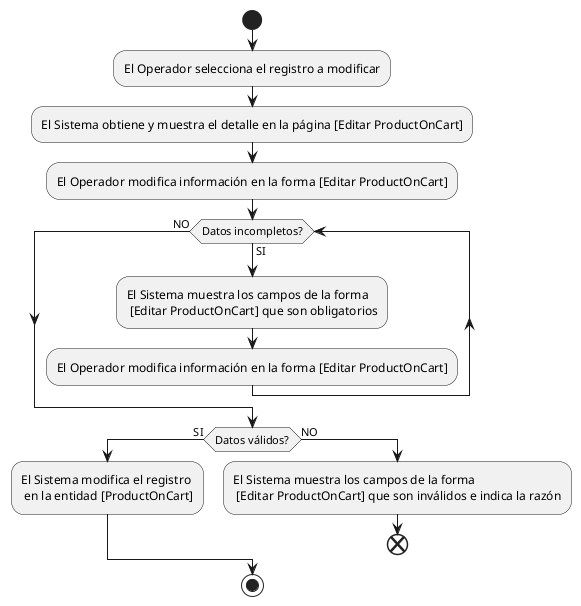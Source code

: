 @startumlstart
start
:El Operador selecciona el registro a modificar;
:El Sistema obtiene y muestra el detalle en la página [Editar ProductOnCart];
:El Operador modifica información en la forma [Editar ProductOnCart];
while (Datos incompletos?) is (SI)  
	:El Sistema muestra los campos de la forma\n [Editar ProductOnCart] que son obligatorios;  
	:El Operador modifica información en la forma [Editar ProductOnCart];
endwhile (NO)  

	if (Datos válidos?) then (SI)    
		:El Sistema modifica el registro\n en la entidad [ProductOnCart];  
	else (NO)    
		:El Sistema muestra los campos de la forma\n [Editar ProductOnCart] que son inválidos e indica la razón;    
		end  
	endif
stop
@enduml

